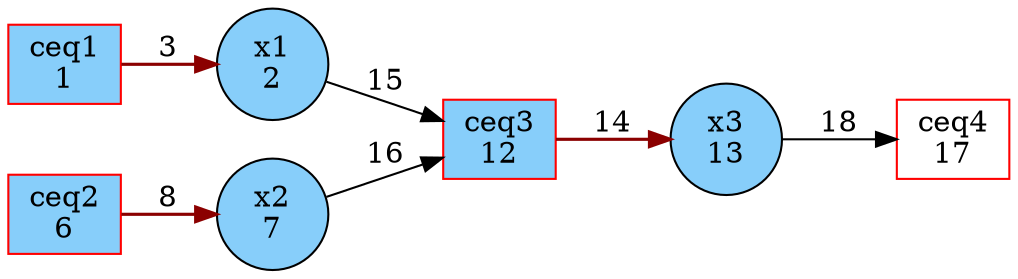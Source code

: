 digraph G {
rankdir = LR;
size ="8.5"
node [shape = box, color = red, fillcolor = lightskyblue, style = filled, label="ceq1
1"]; ceq1;
node [shape = box, color = red, fillcolor = lightskyblue, style = filled, label="ceq2
6"]; ceq2;
node [shape = box, color = red, fillcolor = lightskyblue, style = filled, label="ceq3
12"]; ceq3;
node [shape = box, color = red, fillcolor = white, style = filled, label="ceq4
17"]; ceq4;
node [shape = circle, color = black, fillcolor = lightskyblue, style = filled, label="x1
2"]; x1;
node [shape = circle, color = black, fillcolor = lightskyblue, style = filled, label="x2
7"]; x2;
node [shape = circle, color = black, fillcolor = lightskyblue, style = filled, label="x3
13"]; x3;
ceq1 -> x1 [penwidth = 1.5, label = "3", color = red4 ];
ceq2 -> x2 [penwidth = 1.5, label = "8", color = red4 ];
ceq3 -> x3 [penwidth = 1.5, label = "14", color = red4 ];
x1 -> ceq3 [penwidth = 1, label = "15"];
x2 -> ceq3 [penwidth = 1, label = "16"];
x3 -> ceq4 [penwidth = 1, label = "18"];
}
